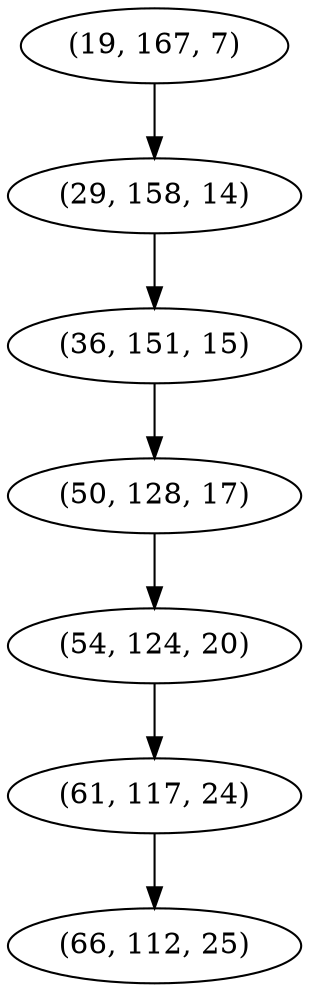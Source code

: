 digraph tree {
    "(19, 167, 7)";
    "(29, 158, 14)";
    "(36, 151, 15)";
    "(50, 128, 17)";
    "(54, 124, 20)";
    "(61, 117, 24)";
    "(66, 112, 25)";
    "(19, 167, 7)" -> "(29, 158, 14)";
    "(29, 158, 14)" -> "(36, 151, 15)";
    "(36, 151, 15)" -> "(50, 128, 17)";
    "(50, 128, 17)" -> "(54, 124, 20)";
    "(54, 124, 20)" -> "(61, 117, 24)";
    "(61, 117, 24)" -> "(66, 112, 25)";
}
